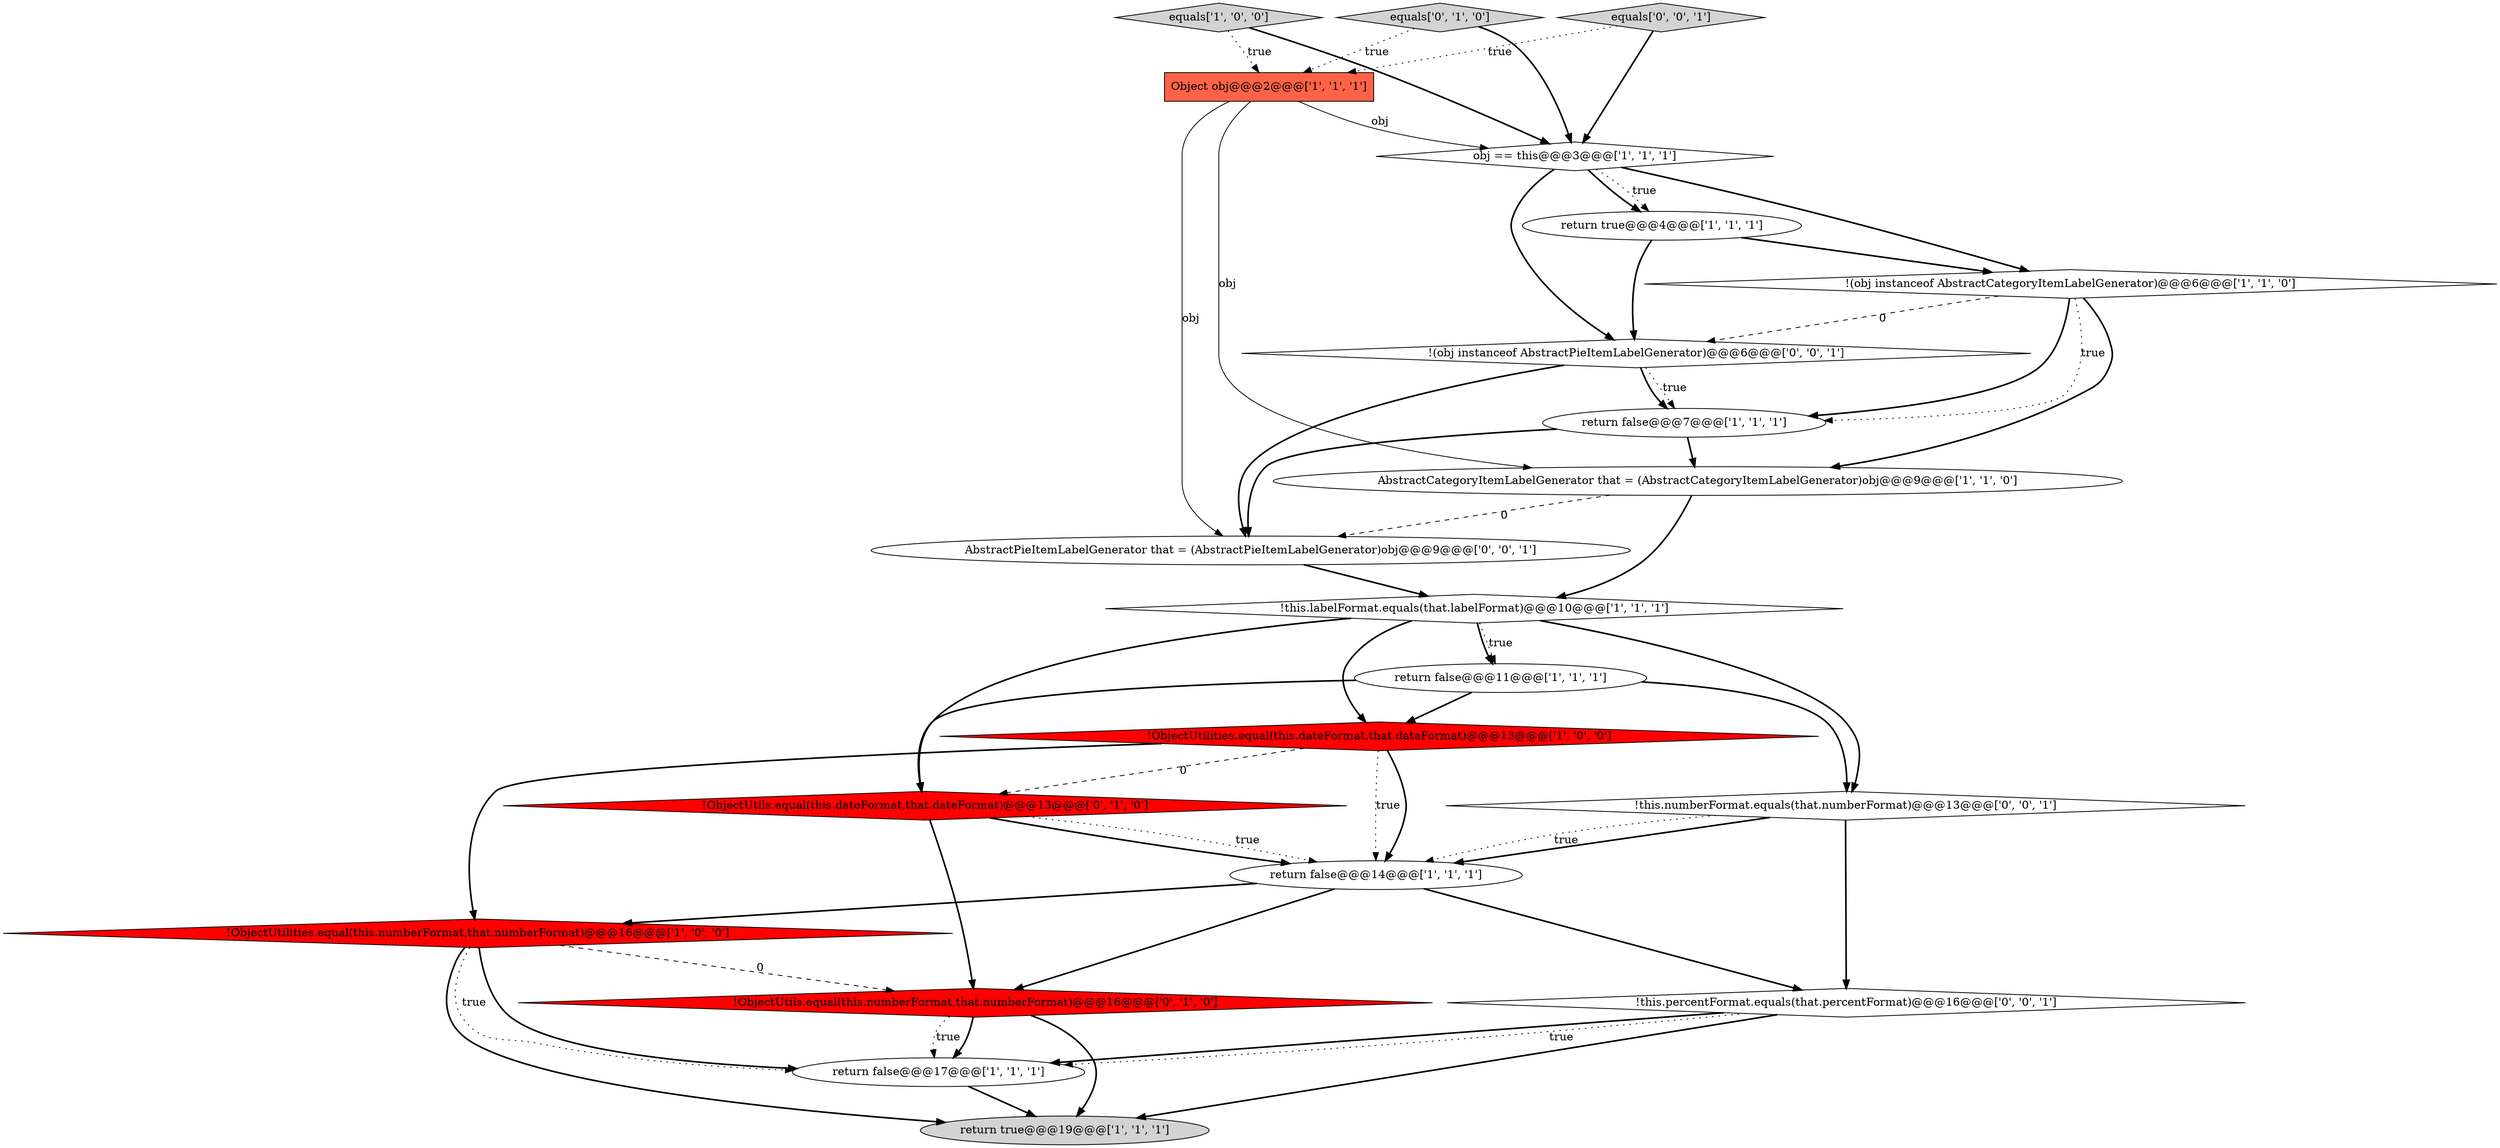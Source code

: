 digraph {
6 [style = filled, label = "!ObjectUtilities.equal(this.dateFormat,that.dateFormat)@@@13@@@['1', '0', '0']", fillcolor = red, shape = diamond image = "AAA1AAABBB1BBB"];
13 [style = filled, label = "AbstractCategoryItemLabelGenerator that = (AbstractCategoryItemLabelGenerator)obj@@@9@@@['1', '1', '0']", fillcolor = white, shape = ellipse image = "AAA0AAABBB1BBB"];
3 [style = filled, label = "!this.labelFormat.equals(that.labelFormat)@@@10@@@['1', '1', '1']", fillcolor = white, shape = diamond image = "AAA0AAABBB1BBB"];
9 [style = filled, label = "Object obj@@@2@@@['1', '1', '1']", fillcolor = tomato, shape = box image = "AAA0AAABBB1BBB"];
11 [style = filled, label = "obj == this@@@3@@@['1', '1', '1']", fillcolor = white, shape = diamond image = "AAA0AAABBB1BBB"];
7 [style = filled, label = "equals['1', '0', '0']", fillcolor = lightgray, shape = diamond image = "AAA0AAABBB1BBB"];
16 [style = filled, label = "equals['0', '1', '0']", fillcolor = lightgray, shape = diamond image = "AAA0AAABBB2BBB"];
0 [style = filled, label = "return true@@@19@@@['1', '1', '1']", fillcolor = lightgray, shape = ellipse image = "AAA0AAABBB1BBB"];
1 [style = filled, label = "return false@@@7@@@['1', '1', '1']", fillcolor = white, shape = ellipse image = "AAA0AAABBB1BBB"];
4 [style = filled, label = "!(obj instanceof AbstractCategoryItemLabelGenerator)@@@6@@@['1', '1', '0']", fillcolor = white, shape = diamond image = "AAA0AAABBB1BBB"];
15 [style = filled, label = "!ObjectUtils.equal(this.numberFormat,that.numberFormat)@@@16@@@['0', '1', '0']", fillcolor = red, shape = diamond image = "AAA1AAABBB2BBB"];
10 [style = filled, label = "return false@@@17@@@['1', '1', '1']", fillcolor = white, shape = ellipse image = "AAA0AAABBB1BBB"];
12 [style = filled, label = "return true@@@4@@@['1', '1', '1']", fillcolor = white, shape = ellipse image = "AAA0AAABBB1BBB"];
2 [style = filled, label = "return false@@@14@@@['1', '1', '1']", fillcolor = white, shape = ellipse image = "AAA0AAABBB1BBB"];
19 [style = filled, label = "equals['0', '0', '1']", fillcolor = lightgray, shape = diamond image = "AAA0AAABBB3BBB"];
18 [style = filled, label = "!this.numberFormat.equals(that.numberFormat)@@@13@@@['0', '0', '1']", fillcolor = white, shape = diamond image = "AAA0AAABBB3BBB"];
5 [style = filled, label = "!ObjectUtilities.equal(this.numberFormat,that.numberFormat)@@@16@@@['1', '0', '0']", fillcolor = red, shape = diamond image = "AAA1AAABBB1BBB"];
14 [style = filled, label = "!ObjectUtils.equal(this.dateFormat,that.dateFormat)@@@13@@@['0', '1', '0']", fillcolor = red, shape = diamond image = "AAA1AAABBB2BBB"];
20 [style = filled, label = "AbstractPieItemLabelGenerator that = (AbstractPieItemLabelGenerator)obj@@@9@@@['0', '0', '1']", fillcolor = white, shape = ellipse image = "AAA0AAABBB3BBB"];
21 [style = filled, label = "!(obj instanceof AbstractPieItemLabelGenerator)@@@6@@@['0', '0', '1']", fillcolor = white, shape = diamond image = "AAA0AAABBB3BBB"];
17 [style = filled, label = "!this.percentFormat.equals(that.percentFormat)@@@16@@@['0', '0', '1']", fillcolor = white, shape = diamond image = "AAA0AAABBB3BBB"];
8 [style = filled, label = "return false@@@11@@@['1', '1', '1']", fillcolor = white, shape = ellipse image = "AAA0AAABBB1BBB"];
2->17 [style = bold, label=""];
17->10 [style = bold, label=""];
14->2 [style = dotted, label="true"];
5->10 [style = bold, label=""];
15->10 [style = bold, label=""];
16->9 [style = dotted, label="true"];
7->11 [style = bold, label=""];
16->11 [style = bold, label=""];
21->1 [style = dotted, label="true"];
4->1 [style = dotted, label="true"];
12->21 [style = bold, label=""];
8->18 [style = bold, label=""];
5->10 [style = dotted, label="true"];
13->20 [style = dashed, label="0"];
11->21 [style = bold, label=""];
11->4 [style = bold, label=""];
4->13 [style = bold, label=""];
11->12 [style = dotted, label="true"];
3->14 [style = bold, label=""];
18->17 [style = bold, label=""];
8->14 [style = bold, label=""];
1->20 [style = bold, label=""];
3->6 [style = bold, label=""];
15->10 [style = dotted, label="true"];
11->12 [style = bold, label=""];
8->6 [style = bold, label=""];
20->3 [style = bold, label=""];
19->11 [style = bold, label=""];
7->9 [style = dotted, label="true"];
6->14 [style = dashed, label="0"];
18->2 [style = bold, label=""];
9->13 [style = solid, label="obj"];
4->21 [style = dashed, label="0"];
1->13 [style = bold, label=""];
6->2 [style = bold, label=""];
3->18 [style = bold, label=""];
17->10 [style = dotted, label="true"];
6->5 [style = bold, label=""];
6->2 [style = dotted, label="true"];
17->0 [style = bold, label=""];
21->20 [style = bold, label=""];
13->3 [style = bold, label=""];
12->4 [style = bold, label=""];
5->0 [style = bold, label=""];
3->8 [style = bold, label=""];
15->0 [style = bold, label=""];
9->11 [style = solid, label="obj"];
10->0 [style = bold, label=""];
19->9 [style = dotted, label="true"];
2->15 [style = bold, label=""];
21->1 [style = bold, label=""];
9->20 [style = solid, label="obj"];
4->1 [style = bold, label=""];
14->2 [style = bold, label=""];
14->15 [style = bold, label=""];
3->8 [style = dotted, label="true"];
5->15 [style = dashed, label="0"];
18->2 [style = dotted, label="true"];
2->5 [style = bold, label=""];
}
